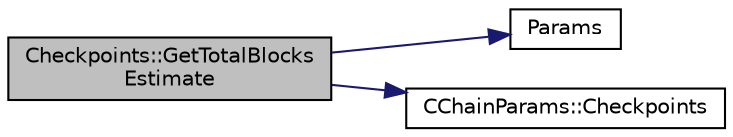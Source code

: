 digraph "Checkpoints::GetTotalBlocksEstimate"
{
  edge [fontname="Helvetica",fontsize="10",labelfontname="Helvetica",labelfontsize="10"];
  node [fontname="Helvetica",fontsize="10",shape=record];
  rankdir="LR";
  Node8 [label="Checkpoints::GetTotalBlocks\lEstimate",height=0.2,width=0.4,color="black", fillcolor="grey75", style="filled", fontcolor="black"];
  Node8 -> Node9 [color="midnightblue",fontsize="10",style="solid",fontname="Helvetica"];
  Node9 [label="Params",height=0.2,width=0.4,color="black", fillcolor="white", style="filled",URL="$chainparams_8cpp.html#ace5c5b706d71a324a417dd2db394fd4a",tooltip="Return the currently selected parameters. "];
  Node8 -> Node10 [color="midnightblue",fontsize="10",style="solid",fontname="Helvetica"];
  Node10 [label="CChainParams::Checkpoints",height=0.2,width=0.4,color="black", fillcolor="white", style="filled",URL="$class_c_chain_params.html#aba314e7660492aee43812344fa796d6c"];
}
